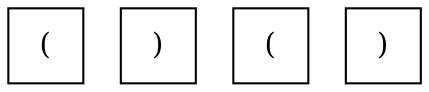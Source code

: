 digraph {
	node [shape=square]
	0 [label="("]
	1 [label=")"]
	2 [label="("]
	3 [label=")"]
	{
		graph [rank=same]
		0
		1
		2
		3
	}
}